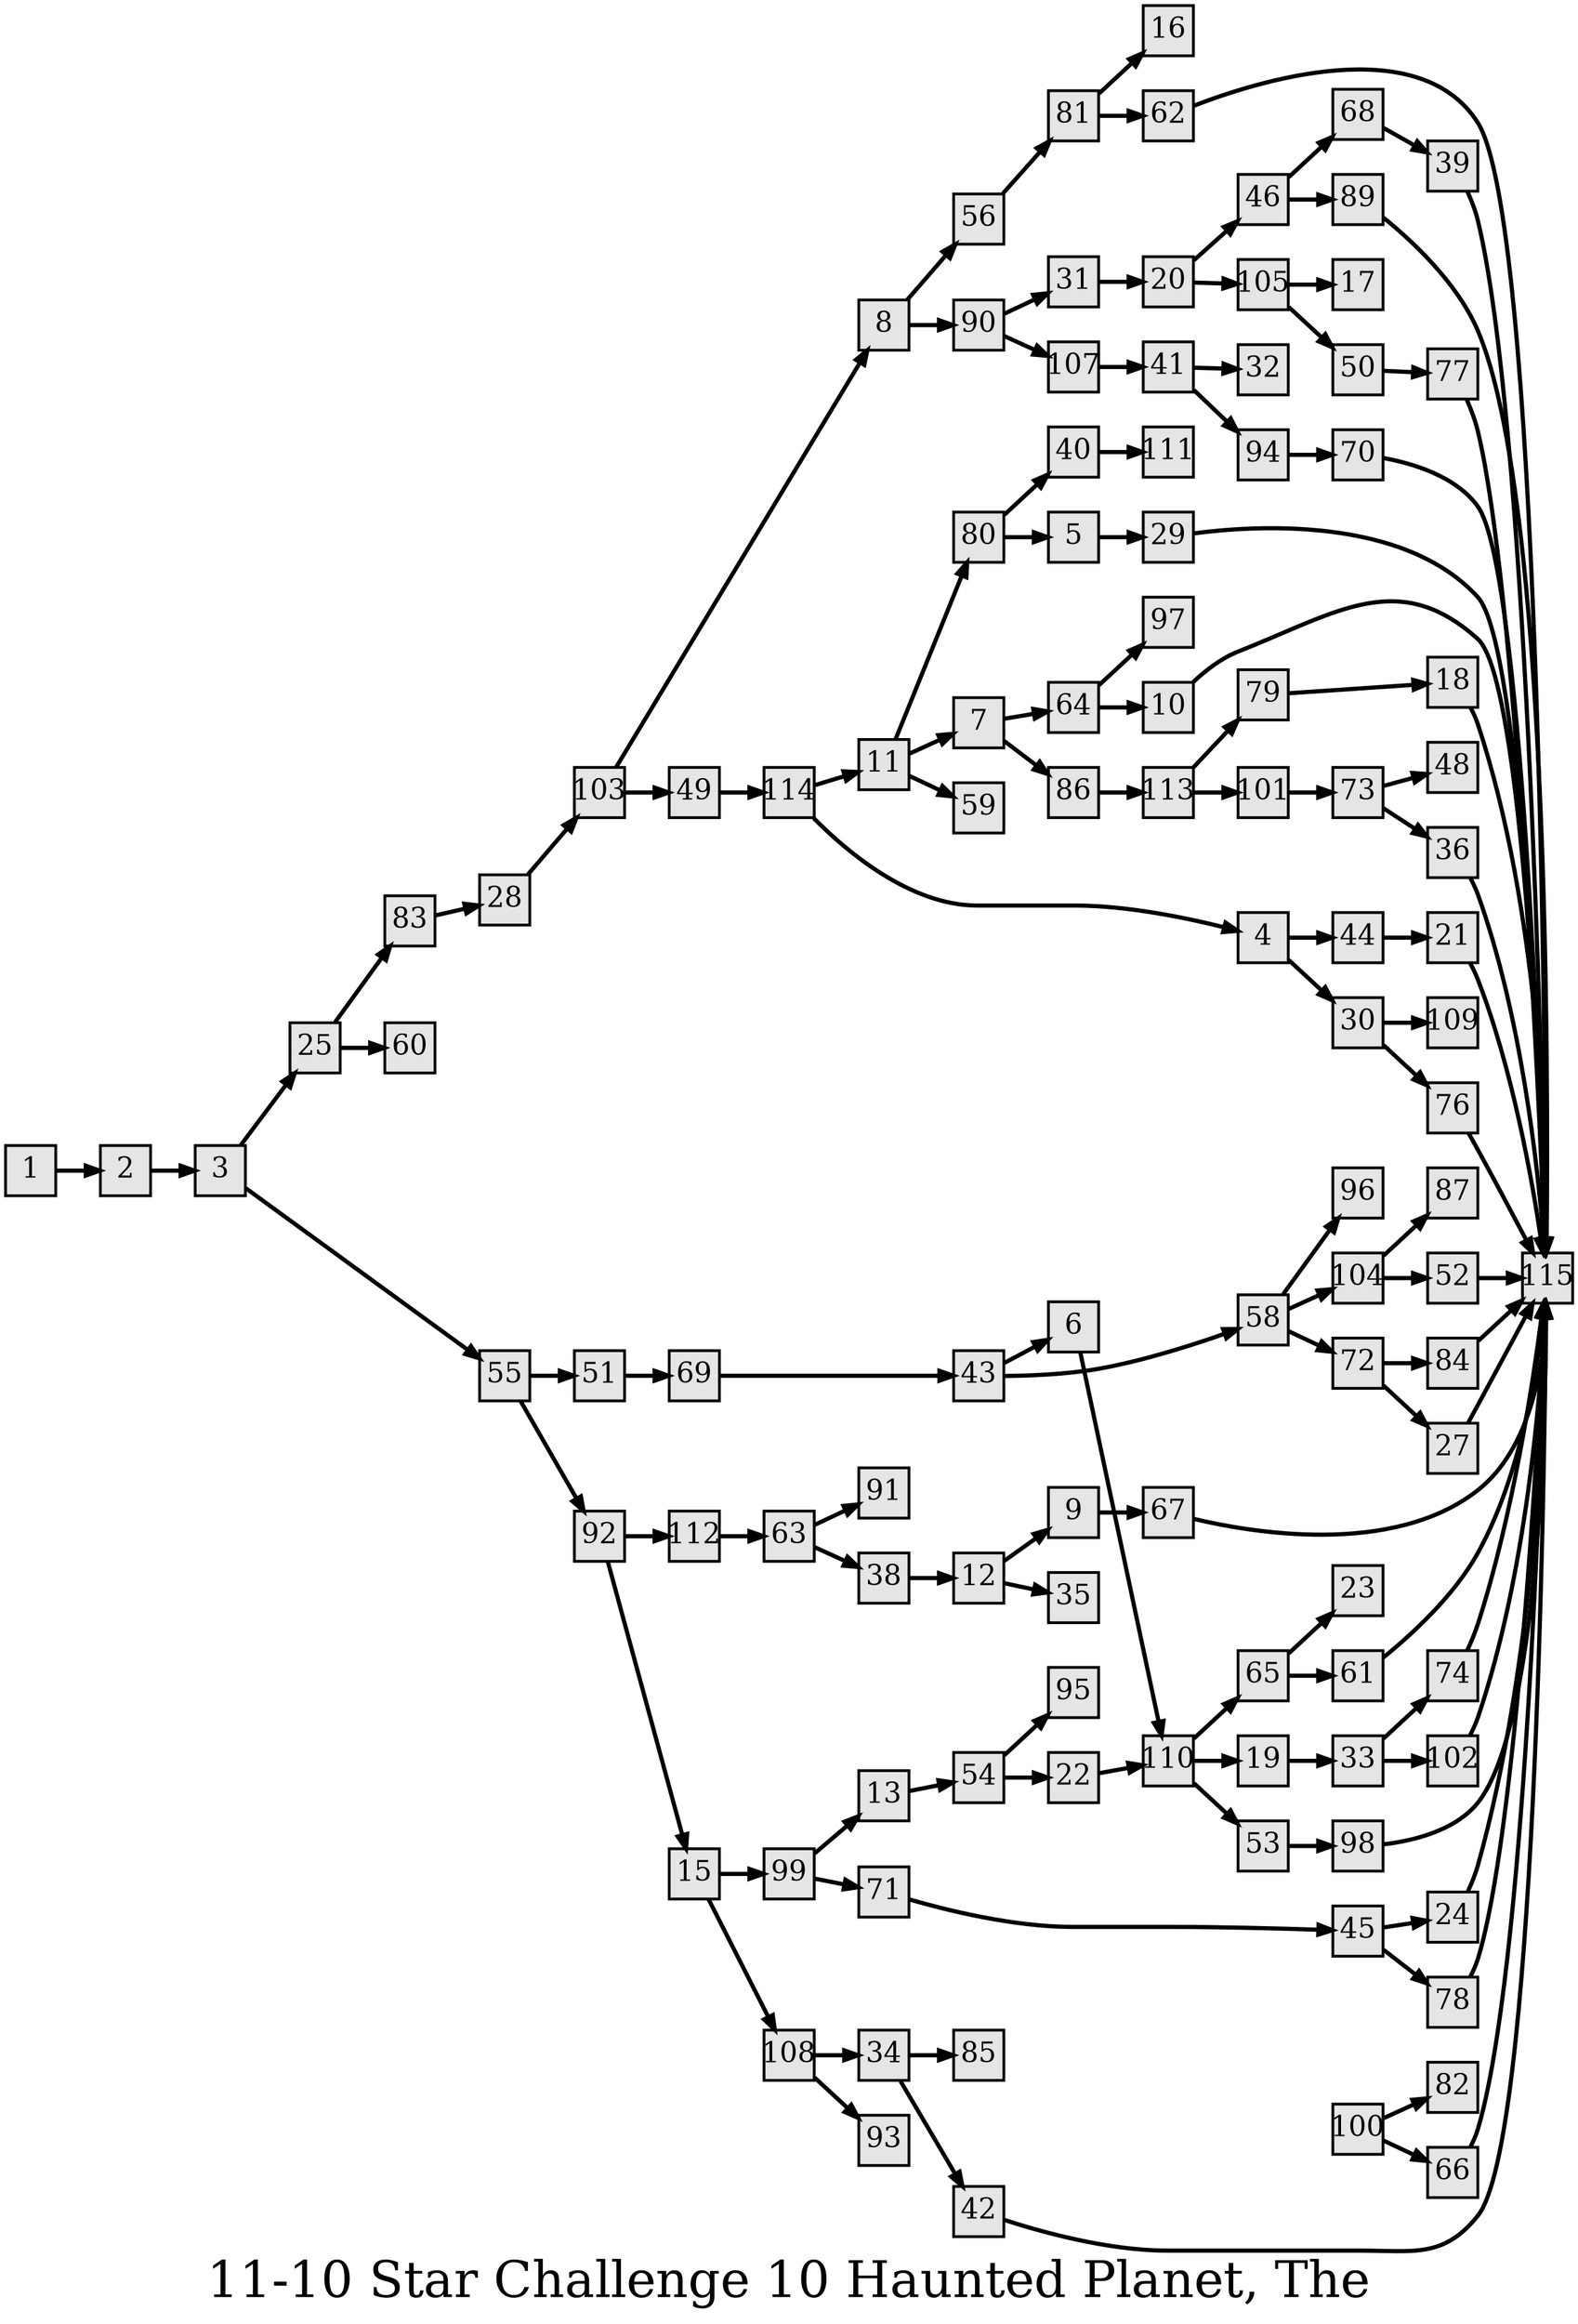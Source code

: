 digraph g{
  graph [ label="11-10 Star Challenge 10 Haunted Planet, The" rankdir=LR, ordering=out, fontsize=36, nodesep="0.35", ranksep="0.45"];
  node  [shape=rect, penwidth=2, fontsize=20, style=filled, fillcolor=grey90, margin="0,0", labelfloat=true, regular=true, fixedsize=true];
  edge  [labelfloat=true, penwidth=3, fontsize=12];
  // ---;
  // group  : Katz;
  // id     :;
  // gbid   :;
  // series :;
  // title  :;
  // author :;
  // credit:;
  // - name : Kylie McGregor;
  // role : encoder;
  // date : 2017-08-24;
  // - name : Jeremy Douglass;
  // role : editor;
  // date : 2017-10-19;
  // render:;
  // - name   : small;
  // styles : gvStyles-small.txt;
  // engine : dot;
  // comment: >;
  
  // ---;
  
  // From | To | Label;
  
  1 -> 2;
  2 -> 3;
  3 -> 25;
  3 -> 55;
  4 -> 44;
  4 -> 30;
  5 -> 29;
  6 -> 110;
  7 -> 64;
  7 -> 86;
  8 -> 56;
  8 -> 90;
  9 -> 67;
  10 -> 115;
  11 -> 80;
  12 -> 9;
  12 -> 35;
  13 -> 54;
  15 -> 99;
  15 -> 108;
  18 -> 115;
  19 -> 33;
  20 -> 46;
  20 -> 105;
  21 -> 115;
  22 -> 110;
  24 -> 115;
  25 -> 83;
  25 -> 60;
  27 -> 115;
  28 -> 103;
  29 -> 115;
  30 -> 109;
  30 -> 76;
  31 -> 20;
  33 -> 74;
  33 -> 102;
  34 -> 85;
  34 -> 42;
  36 -> 115;
  38 -> 12;
  39 -> 115;
  40 -> 111;
  41 -> 32;
  41 -> 94;
  42 -> 115;
  43 -> 6;
  43 -> 58;
  44 -> 21;
  45 -> 24;
  45 -> 78;
  46 -> 68;
  46 -> 89;
  49 -> 114;
  50 -> 77;
  51 -> 69;
  52 -> 115;
  53 -> 98;
  54 -> 95;
  54 -> 22;
  55 -> 51;
  55 -> 92;
  56 -> 81;
  58 -> 104;
  58 -> 72;
  58 -> 96;
  61 -> 115;
  62 -> 115;
  63 -> 91;
  63 -> 38;
  64 -> 97;
  64 -> 10;
  65 -> 61;
  65 -> 23;
  66 -> 115;
  67 -> 115;
  68 -> 39;
  69 -> 43;
  70 -> 115;
  71 -> 45;
  72 -> 84;
  72 -> 27;
  73 -> 36;
  73 -> 48;
  74 -> 115;
  76 -> 115;
  77 -> 115;
  78 -> 115;
  79 -> 18;
  80 -> 40;
  80 -> 5;
  81 -> 16;
  81 -> 62;
  83 -> 28;
  84 -> 115;
  86 -> 113;
  89 -> 115;
  90 -> 31;
  90 -> 107;
  92 -> 112;
  92 -> 15;
  94 -> 70;
  98 -> 115;
  99 -> 13;
  99 -> 71;
  100 -> 82;
  100 -> 66;
  101 -> 73;
  102 -> 115;
  103 -> 8;
  103 -> 49;
  104 -> 87;
  104 -> 52;
  105 -> 17;
  105 -> 50;
  107 -> 41;
  108 -> 34;
  108 -> 93;
  110 -> 65;
  110 -> 19;
  110 -> 53;
  11 -> 7;
  11 -> 59;
  112 -> 63;
  113 -> 79;
  113 -> 101;
  114 -> 11;
  114 -> 4;
}

